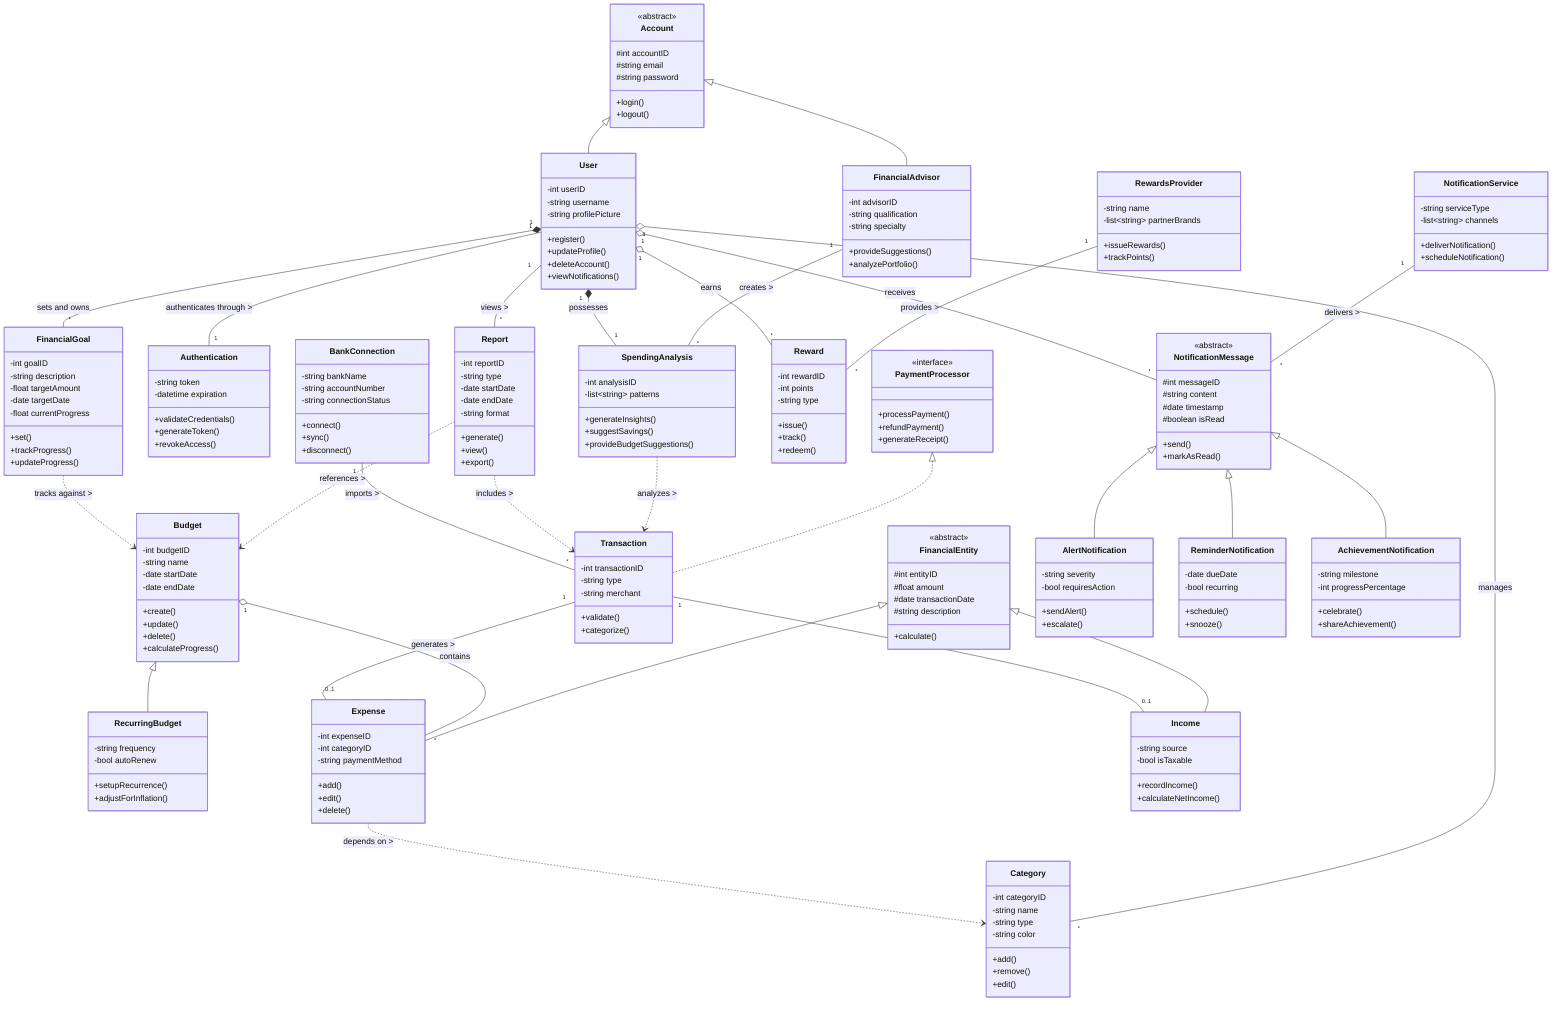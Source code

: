 classDiagram
    %% Abstract Classes
    class Account {
        <<abstract>>
        #int accountID
        #string email
        #string password
        +login()
        +logout()
    }
    
    class FinancialEntity {
        <<abstract>>
        #int entityID
        #float amount
        #date transactionDate
        #string description
        +calculate()
    }
    
    class NotificationMessage {
        <<abstract>>
        #int messageID
        #string content
        #date timestamp
        #boolean isRead
        +send()
        +markAsRead()
    }
    
    %% Regular Classes
    class User {
        -int userID
        -string username
        -string profilePicture
        +register()
        +updateProfile()
        +deleteAccount()
        +viewNotifications()
    }
    
    class FinancialAdvisor {
        -int advisorID
        -string qualification
        -string specialty
        +provideSuggestions()
        +analyzePortfolio()
    }
    
    class Authentication {
        -string token
        -datetime expiration
        +validateCredentials()
        +generateToken()
        +revokeAccess()
    }
    
    class Budget {
        -int budgetID
        -string name
        -date startDate
        -date endDate
        +create()
        +update()
        +delete()
        +calculateProgress()
    }
    
    class RecurringBudget {
        -string frequency
        -bool autoRenew
        +setupRecurrence()
        +adjustForInflation()
    }
    
    class Expense {
        -int expenseID
        -int categoryID
        -string paymentMethod
        +add()
        +edit()
        +delete()
    }
    
    class Income {
        -string source
        -bool isTaxable
        +recordIncome()
        +calculateNetIncome()
    }
    
    class Category {
        -int categoryID
        -string name
        -string type
        -string color
        +add()
        +remove()
        +edit()
    }
    
    class FinancialGoal {
        -int goalID
        -string description
        -float targetAmount
        -date targetDate
        -float currentProgress
        +set()
        +trackProgress()
        +updateProgress()
    }
    
    class Transaction {
        -int transactionID
        -string type
        -string merchant
        +validate()
        +categorize()
    }
    
    class Report {
        -int reportID
        -string type
        -date startDate
        -date endDate
        -string format
        +generate()
        +view()
        +export()
    }
    
    class SpendingAnalysis {
        -int analysisID
        -list~string~ patterns
        +generateInsights()
        +suggestSavings()
        +provideBudgetSuggestions()
    }
    
    class Reward {
        -int rewardID
        -int points
        -string type
        +issue()
        +track()
        +redeem()
    }
    
    class AlertNotification {
        -string severity
        -bool requiresAction
        +sendAlert()
        +escalate()
    }
    
    class ReminderNotification {
        -date dueDate
        -bool recurring
        +schedule()
        +snooze()
    }
    
    class AchievementNotification {
        -string milestone
        -int progressPercentage
        +celebrate()
        +shareAchievement()
    }
    
    class BankConnection {
        -string bankName
        -string accountNumber
        -string connectionStatus
        +connect()
        +sync()
        +disconnect()
    }
    
    class NotificationService {
        -string serviceType
        -list~string~ channels
        +deliverNotification()
        +scheduleNotification()
    }
    
    class RewardsProvider {
        -string name
        -list~string~ partnerBrands
        +issueRewards()
        +trackPoints()
    }
    
    %% Interface
    class PaymentProcessor {
        <<interface>>
        +processPayment()
        +refundPayment()
        +generateReceipt()
    }
    
    %% Relationships
    %% Inheritance
    Account <|-- User
    Account <|-- FinancialAdvisor
    FinancialEntity <|-- Expense
    FinancialEntity <|-- Income
    Budget <|-- RecurringBudget
    NotificationMessage <|-- AlertNotification
    NotificationMessage <|-- ReminderNotification
    NotificationMessage <|-- AchievementNotification
    
    %% Realization (Implementation)
    PaymentProcessor <|.. Transaction
    
    %% Association
    User "1" -- "1" Authentication : authenticates through >
    User "1" -- "*" Report : views >
    FinancialAdvisor "1" -- "*" SpendingAnalysis : creates >
    
    %% Composition (Strong Ownership)
    User "1" *-- "*" FinancialGoal : sets and owns
    User "1" *-- "1" SpendingAnalysis : possesses
    
    %% Aggregation (Weak Ownership)
    User "1" o-- "*" Category : manages
    Budget "1" o-- "*" Expense : contains
    
    %% Dependency
    Expense ..> Category : depends on >
    SpendingAnalysis ..> Transaction : analyzes >
    Report ..> Transaction : includes >
    Report ..> Budget : references >
    FinancialGoal ..> Budget : tracks against >
    
    %% More Complex Relationships
    BankConnection "1" -- "*" Transaction : imports >
    RewardsProvider "1" -- "*" Reward : provides >
    NotificationService "1" -- "*" NotificationMessage : delivers >
    Transaction "1" -- "0..1" Expense : generates >
    Transaction "1" -- "0..1" Income : generates >
    User "1" o-- "*" Reward : earns
    User "1" o-- "*" NotificationMessage : receives